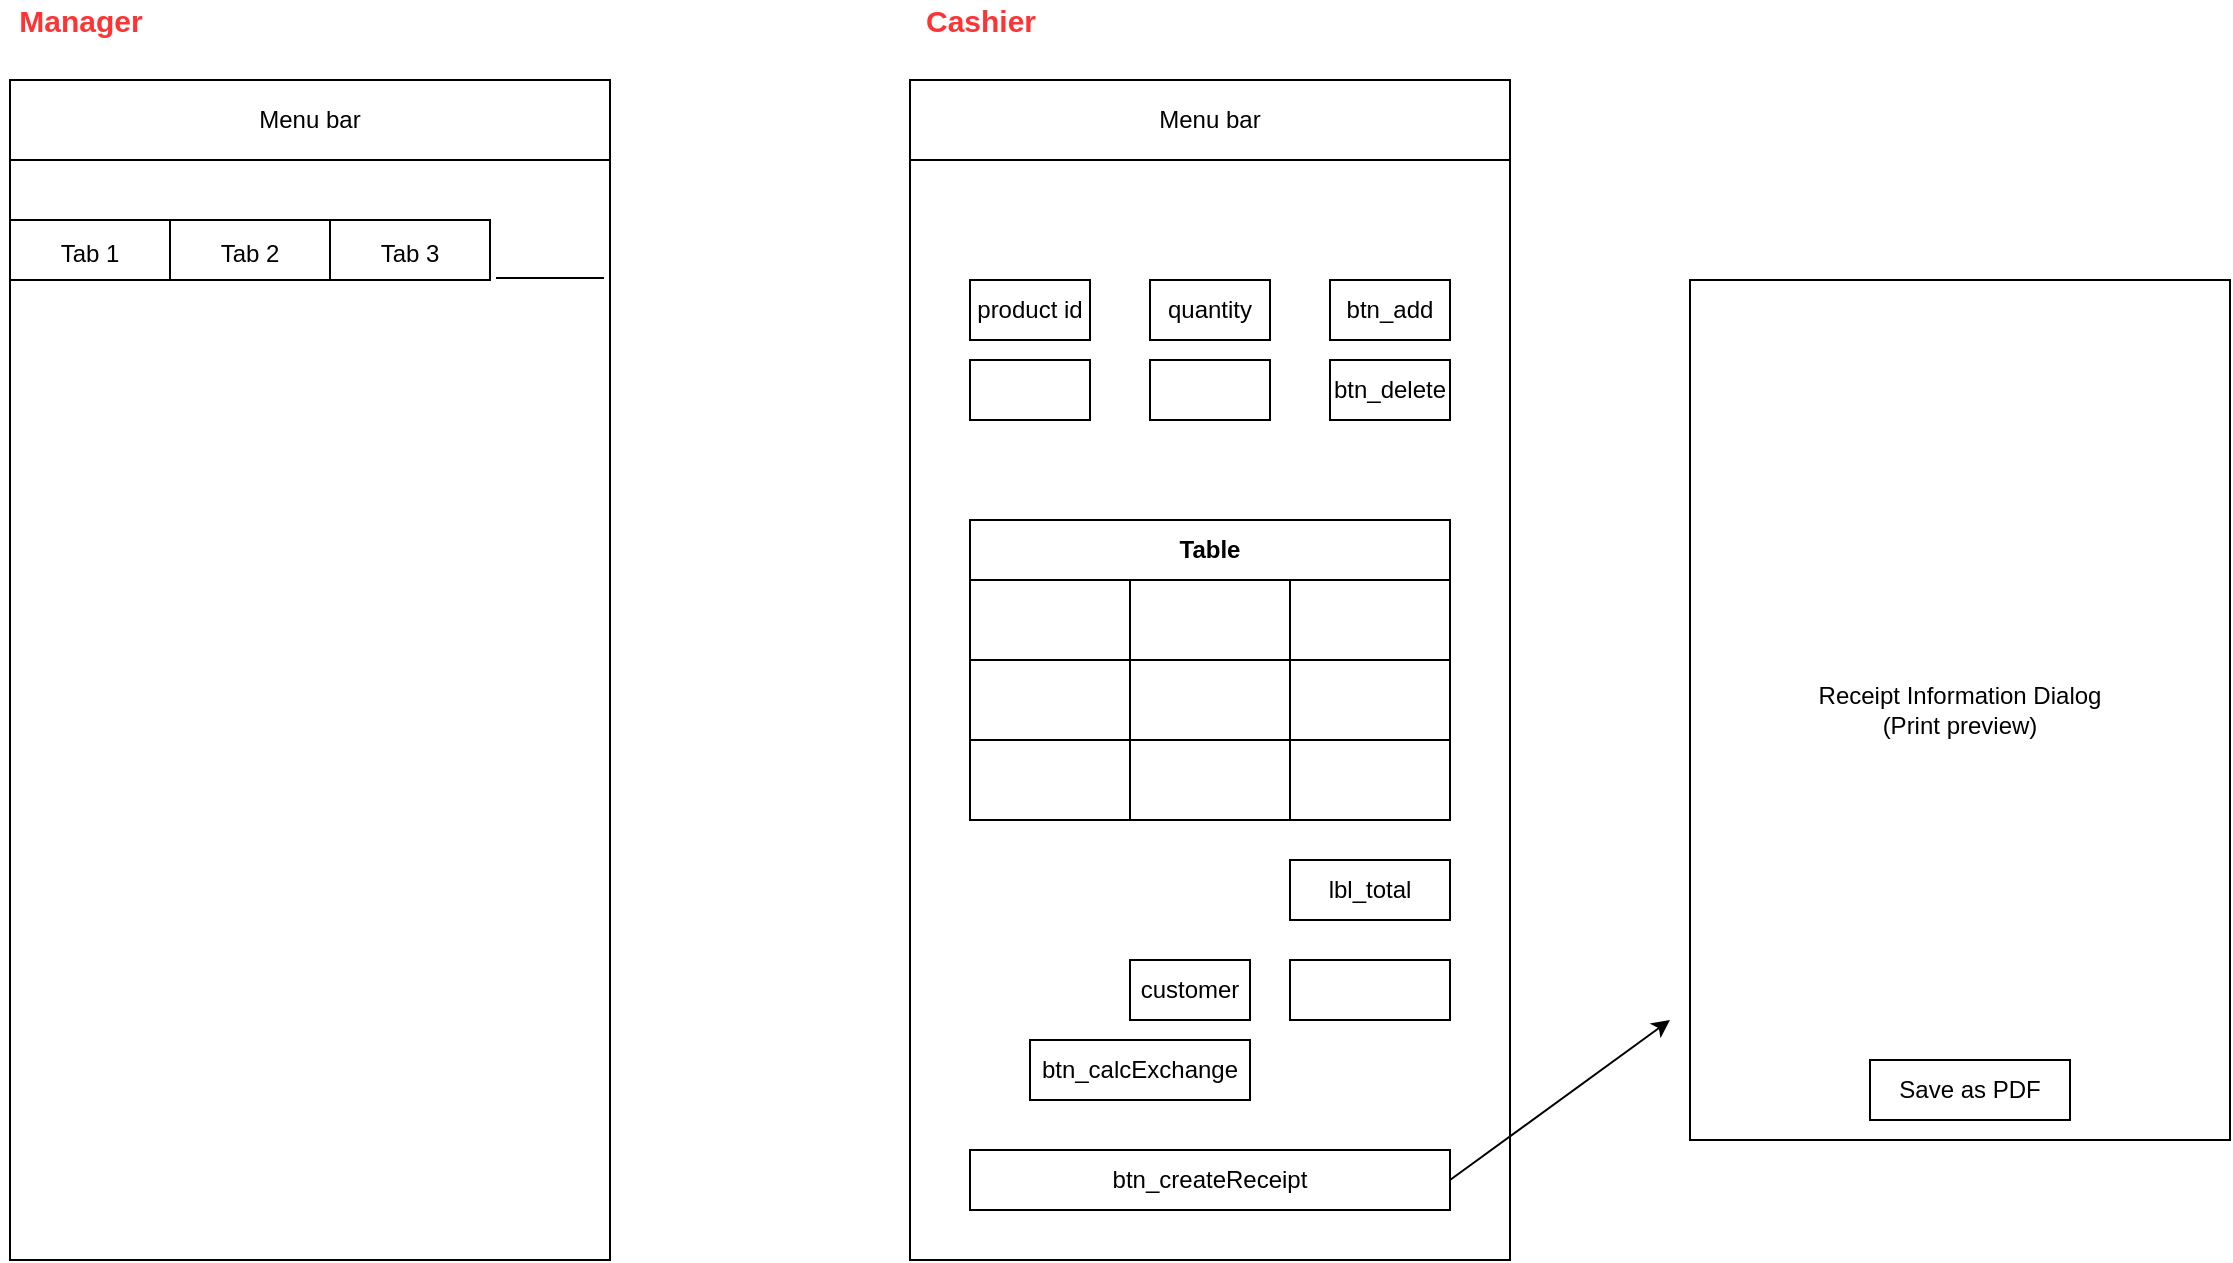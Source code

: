 <mxfile version="13.9.9" type="device"><diagram id="Vc4sLNO-3oev1JREjKLx" name="Page-1"><mxGraphModel dx="1024" dy="1761" grid="1" gridSize="10" guides="1" tooltips="1" connect="1" arrows="1" fold="1" page="1" pageScale="1" pageWidth="827" pageHeight="1169" math="0" shadow="0"><root><mxCell id="0"/><mxCell id="1" parent="0"/><mxCell id="jfSS91p8CtsZcxjyTNRK-52" value="" style="rounded=0;whiteSpace=wrap;html=1;" vertex="1" parent="1"><mxGeometry x="530" y="20" width="300" height="590" as="geometry"/></mxCell><mxCell id="jfSS91p8CtsZcxjyTNRK-1" value="Table" style="shape=table;html=1;whiteSpace=wrap;startSize=30;container=1;collapsible=0;childLayout=tableLayout;fontStyle=1;align=center;" vertex="1" parent="1"><mxGeometry x="560" y="240" width="240" height="150" as="geometry"/></mxCell><mxCell id="jfSS91p8CtsZcxjyTNRK-2" value="" style="shape=partialRectangle;html=1;whiteSpace=wrap;collapsible=0;dropTarget=0;pointerEvents=0;fillColor=none;top=0;left=0;bottom=0;right=0;points=[[0,0.5],[1,0.5]];portConstraint=eastwest;" vertex="1" parent="jfSS91p8CtsZcxjyTNRK-1"><mxGeometry y="30" width="240" height="40" as="geometry"/></mxCell><mxCell id="jfSS91p8CtsZcxjyTNRK-3" value="" style="shape=partialRectangle;html=1;whiteSpace=wrap;connectable=0;fillColor=none;top=0;left=0;bottom=0;right=0;overflow=hidden;" vertex="1" parent="jfSS91p8CtsZcxjyTNRK-2"><mxGeometry width="80" height="40" as="geometry"/></mxCell><mxCell id="jfSS91p8CtsZcxjyTNRK-4" value="" style="shape=partialRectangle;html=1;whiteSpace=wrap;connectable=0;fillColor=none;top=0;left=0;bottom=0;right=0;overflow=hidden;" vertex="1" parent="jfSS91p8CtsZcxjyTNRK-2"><mxGeometry x="80" width="80" height="40" as="geometry"/></mxCell><mxCell id="jfSS91p8CtsZcxjyTNRK-5" value="" style="shape=partialRectangle;html=1;whiteSpace=wrap;connectable=0;fillColor=none;top=0;left=0;bottom=0;right=0;overflow=hidden;" vertex="1" parent="jfSS91p8CtsZcxjyTNRK-2"><mxGeometry x="160" width="80" height="40" as="geometry"/></mxCell><mxCell id="jfSS91p8CtsZcxjyTNRK-6" value="" style="shape=partialRectangle;html=1;whiteSpace=wrap;collapsible=0;dropTarget=0;pointerEvents=0;fillColor=none;top=0;left=0;bottom=0;right=0;points=[[0,0.5],[1,0.5]];portConstraint=eastwest;" vertex="1" parent="jfSS91p8CtsZcxjyTNRK-1"><mxGeometry y="70" width="240" height="40" as="geometry"/></mxCell><mxCell id="jfSS91p8CtsZcxjyTNRK-7" value="" style="shape=partialRectangle;html=1;whiteSpace=wrap;connectable=0;fillColor=none;top=0;left=0;bottom=0;right=0;overflow=hidden;" vertex="1" parent="jfSS91p8CtsZcxjyTNRK-6"><mxGeometry width="80" height="40" as="geometry"/></mxCell><mxCell id="jfSS91p8CtsZcxjyTNRK-8" value="" style="shape=partialRectangle;html=1;whiteSpace=wrap;connectable=0;fillColor=none;top=0;left=0;bottom=0;right=0;overflow=hidden;" vertex="1" parent="jfSS91p8CtsZcxjyTNRK-6"><mxGeometry x="80" width="80" height="40" as="geometry"/></mxCell><mxCell id="jfSS91p8CtsZcxjyTNRK-9" value="" style="shape=partialRectangle;html=1;whiteSpace=wrap;connectable=0;fillColor=none;top=0;left=0;bottom=0;right=0;overflow=hidden;" vertex="1" parent="jfSS91p8CtsZcxjyTNRK-6"><mxGeometry x="160" width="80" height="40" as="geometry"/></mxCell><mxCell id="jfSS91p8CtsZcxjyTNRK-10" value="" style="shape=partialRectangle;html=1;whiteSpace=wrap;collapsible=0;dropTarget=0;pointerEvents=0;fillColor=none;top=0;left=0;bottom=0;right=0;points=[[0,0.5],[1,0.5]];portConstraint=eastwest;" vertex="1" parent="jfSS91p8CtsZcxjyTNRK-1"><mxGeometry y="110" width="240" height="40" as="geometry"/></mxCell><mxCell id="jfSS91p8CtsZcxjyTNRK-11" value="" style="shape=partialRectangle;html=1;whiteSpace=wrap;connectable=0;fillColor=none;top=0;left=0;bottom=0;right=0;overflow=hidden;" vertex="1" parent="jfSS91p8CtsZcxjyTNRK-10"><mxGeometry width="80" height="40" as="geometry"/></mxCell><mxCell id="jfSS91p8CtsZcxjyTNRK-12" value="" style="shape=partialRectangle;html=1;whiteSpace=wrap;connectable=0;fillColor=none;top=0;left=0;bottom=0;right=0;overflow=hidden;" vertex="1" parent="jfSS91p8CtsZcxjyTNRK-10"><mxGeometry x="80" width="80" height="40" as="geometry"/></mxCell><mxCell id="jfSS91p8CtsZcxjyTNRK-13" value="" style="shape=partialRectangle;html=1;whiteSpace=wrap;connectable=0;fillColor=none;top=0;left=0;bottom=0;right=0;overflow=hidden;" vertex="1" parent="jfSS91p8CtsZcxjyTNRK-10"><mxGeometry x="160" width="80" height="40" as="geometry"/></mxCell><mxCell id="jfSS91p8CtsZcxjyTNRK-35" value="" style="rounded=0;whiteSpace=wrap;html=1;" vertex="1" parent="1"><mxGeometry x="560" y="160" width="60" height="30" as="geometry"/></mxCell><mxCell id="jfSS91p8CtsZcxjyTNRK-36" value="product id" style="rounded=0;whiteSpace=wrap;html=1;" vertex="1" parent="1"><mxGeometry x="560" y="120" width="60" height="30" as="geometry"/></mxCell><mxCell id="jfSS91p8CtsZcxjyTNRK-37" value="" style="rounded=0;whiteSpace=wrap;html=1;" vertex="1" parent="1"><mxGeometry x="650" y="160" width="60" height="30" as="geometry"/></mxCell><mxCell id="jfSS91p8CtsZcxjyTNRK-38" value="quantity" style="rounded=0;whiteSpace=wrap;html=1;" vertex="1" parent="1"><mxGeometry x="650" y="120" width="60" height="30" as="geometry"/></mxCell><mxCell id="jfSS91p8CtsZcxjyTNRK-39" value="btn_delete" style="rounded=0;whiteSpace=wrap;html=1;" vertex="1" parent="1"><mxGeometry x="740" y="160" width="60" height="30" as="geometry"/></mxCell><mxCell id="jfSS91p8CtsZcxjyTNRK-40" value="lbl_total" style="rounded=0;whiteSpace=wrap;html=1;" vertex="1" parent="1"><mxGeometry x="720" y="410" width="80" height="30" as="geometry"/></mxCell><mxCell id="jfSS91p8CtsZcxjyTNRK-41" value="" style="rounded=0;whiteSpace=wrap;html=1;" vertex="1" parent="1"><mxGeometry x="720" y="460" width="80" height="30" as="geometry"/></mxCell><mxCell id="jfSS91p8CtsZcxjyTNRK-42" value="customer" style="rounded=0;whiteSpace=wrap;html=1;" vertex="1" parent="1"><mxGeometry x="640" y="460" width="60" height="30" as="geometry"/></mxCell><mxCell id="jfSS91p8CtsZcxjyTNRK-43" value="btn_createReceipt" style="rounded=0;whiteSpace=wrap;html=1;" vertex="1" parent="1"><mxGeometry x="560" y="555" width="240" height="30" as="geometry"/></mxCell><mxCell id="jfSS91p8CtsZcxjyTNRK-45" value="Receipt Information Dialog&lt;br&gt;(Print preview)" style="rounded=0;whiteSpace=wrap;html=1;" vertex="1" parent="1"><mxGeometry x="920" y="120" width="270" height="430" as="geometry"/></mxCell><mxCell id="jfSS91p8CtsZcxjyTNRK-48" value="" style="endArrow=classic;html=1;" edge="1" parent="1"><mxGeometry width="50" height="50" relative="1" as="geometry"><mxPoint x="800" y="570" as="sourcePoint"/><mxPoint x="910" y="490" as="targetPoint"/></mxGeometry></mxCell><mxCell id="jfSS91p8CtsZcxjyTNRK-49" value="Save as PDF" style="rounded=0;whiteSpace=wrap;html=1;" vertex="1" parent="1"><mxGeometry x="1010" y="510" width="100" height="30" as="geometry"/></mxCell><mxCell id="jfSS91p8CtsZcxjyTNRK-50" value="btn_add" style="rounded=0;whiteSpace=wrap;html=1;" vertex="1" parent="1"><mxGeometry x="740" y="120" width="60" height="30" as="geometry"/></mxCell><mxCell id="jfSS91p8CtsZcxjyTNRK-51" value="btn_calcExchange" style="rounded=0;whiteSpace=wrap;html=1;" vertex="1" parent="1"><mxGeometry x="590" y="500" width="110" height="30" as="geometry"/></mxCell><mxCell id="jfSS91p8CtsZcxjyTNRK-53" value="Menu bar" style="rounded=0;whiteSpace=wrap;html=1;" vertex="1" parent="1"><mxGeometry x="530" y="20" width="300" height="40" as="geometry"/></mxCell><mxCell id="jfSS91p8CtsZcxjyTNRK-54" value="Cashier" style="text;html=1;align=center;verticalAlign=middle;resizable=0;points=[];autosize=1;fontStyle=1;fontSize=15;fontColor=#FF3333;" vertex="1" parent="1"><mxGeometry x="530" y="-20" width="70" height="20" as="geometry"/></mxCell><mxCell id="jfSS91p8CtsZcxjyTNRK-55" value="" style="rounded=0;whiteSpace=wrap;html=1;" vertex="1" parent="1"><mxGeometry x="80" y="20" width="300" height="590" as="geometry"/></mxCell><mxCell id="jfSS91p8CtsZcxjyTNRK-56" value="Menu bar" style="rounded=0;whiteSpace=wrap;html=1;" vertex="1" parent="1"><mxGeometry x="80" y="20" width="300" height="40" as="geometry"/></mxCell><mxCell id="jfSS91p8CtsZcxjyTNRK-57" value="&lt;font style=&quot;font-size: 12px&quot; color=&quot;#000000&quot;&gt;Tab 1&lt;/font&gt;" style="rounded=0;whiteSpace=wrap;html=1;fontSize=15;fontColor=#FF3333;" vertex="1" parent="1"><mxGeometry x="80" y="90" width="80" height="30" as="geometry"/></mxCell><mxCell id="jfSS91p8CtsZcxjyTNRK-58" value="&lt;font style=&quot;font-size: 12px&quot; color=&quot;#000000&quot;&gt;Tab 2&lt;/font&gt;" style="rounded=0;whiteSpace=wrap;html=1;fontSize=15;fontColor=#FF3333;" vertex="1" parent="1"><mxGeometry x="160" y="90" width="80" height="30" as="geometry"/></mxCell><mxCell id="jfSS91p8CtsZcxjyTNRK-59" value="&lt;font style=&quot;font-size: 12px&quot; color=&quot;#000000&quot;&gt;Tab 3&lt;/font&gt;" style="rounded=0;whiteSpace=wrap;html=1;fontSize=15;fontColor=#FF3333;" vertex="1" parent="1"><mxGeometry x="240" y="90" width="80" height="30" as="geometry"/></mxCell><mxCell id="jfSS91p8CtsZcxjyTNRK-60" value="" style="endArrow=none;html=1;fontSize=15;fontColor=#FF3333;" edge="1" parent="1"><mxGeometry width="50" height="50" relative="1" as="geometry"><mxPoint x="323" y="119" as="sourcePoint"/><mxPoint x="377" y="119" as="targetPoint"/></mxGeometry></mxCell><mxCell id="jfSS91p8CtsZcxjyTNRK-61" value="Manager" style="text;html=1;align=center;verticalAlign=middle;resizable=0;points=[];autosize=1;fontStyle=1;fontSize=15;fontColor=#FF3333;" vertex="1" parent="1"><mxGeometry x="75" y="-20" width="80" height="20" as="geometry"/></mxCell></root></mxGraphModel></diagram></mxfile>